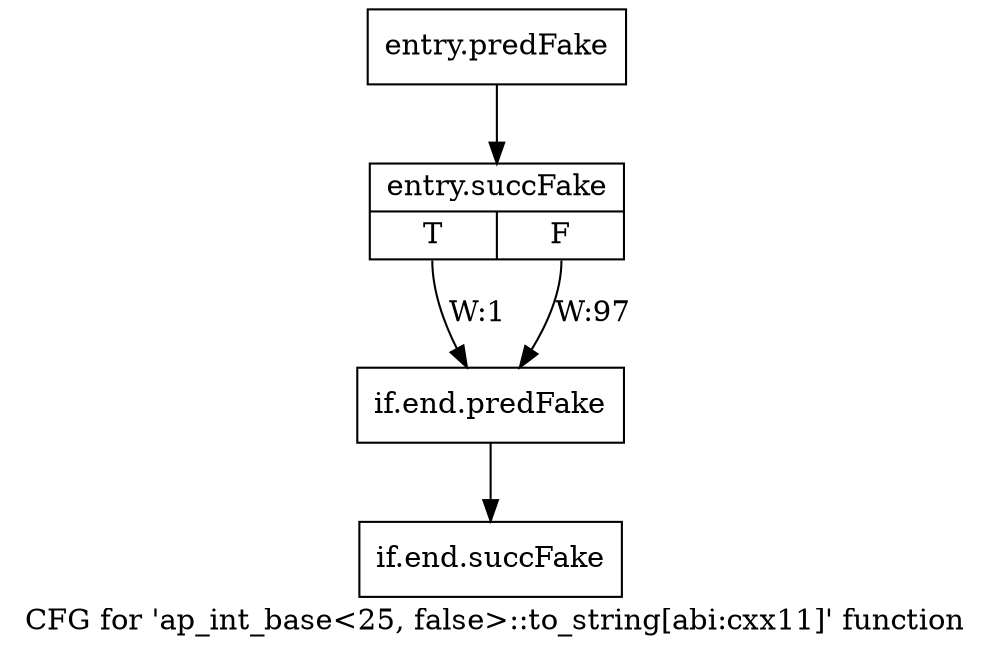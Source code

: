 digraph "CFG for 'ap_int_base\<25, false\>::to_string[abi:cxx11]' function" {
	label="CFG for 'ap_int_base\<25, false\>::to_string[abi:cxx11]' function";

	Node0x3ad3e50 [shape=record,filename="",linenumber="",label="{entry.predFake}"];
	Node0x3ad3e50 -> Node0x3e74b70[ callList="" memoryops="" filename="/tools/Xilinx/Vitis_HLS/2022.1/include/ap_int_base.h" execusionnum="96"];
	Node0x3e74b70 [shape=record,filename="/tools/Xilinx/Vitis_HLS/2022.1/include/ap_int_base.h",linenumber="1475",label="{entry.succFake|{<s0>T|<s1>F}}"];
	Node0x3e74b70:s0 -> Node0x3aad880[label="W:1" callList="" memoryops="" filename="/tools/Xilinx/Vitis_HLS/2022.1/include/ap_int_base.h" execusionnum="0"];
	Node0x3e74b70:s1 -> Node0x3aad880[label="W:97"];
	Node0x3aad880 [shape=record,filename="/tools/Xilinx/Vitis_HLS/2022.1/include/ap_int_base.h",linenumber="1476",label="{if.end.predFake}"];
	Node0x3aad880 -> Node0x3e74a10[ callList="" memoryops="" filename="/tools/Xilinx/Vitis_HLS/2022.1/include/ap_int_base.h" execusionnum="96"];
	Node0x3e74a10 [shape=record,filename="/tools/Xilinx/Vitis_HLS/2022.1/include/ap_int_base.h",linenumber="1476",label="{if.end.succFake}"];
}
